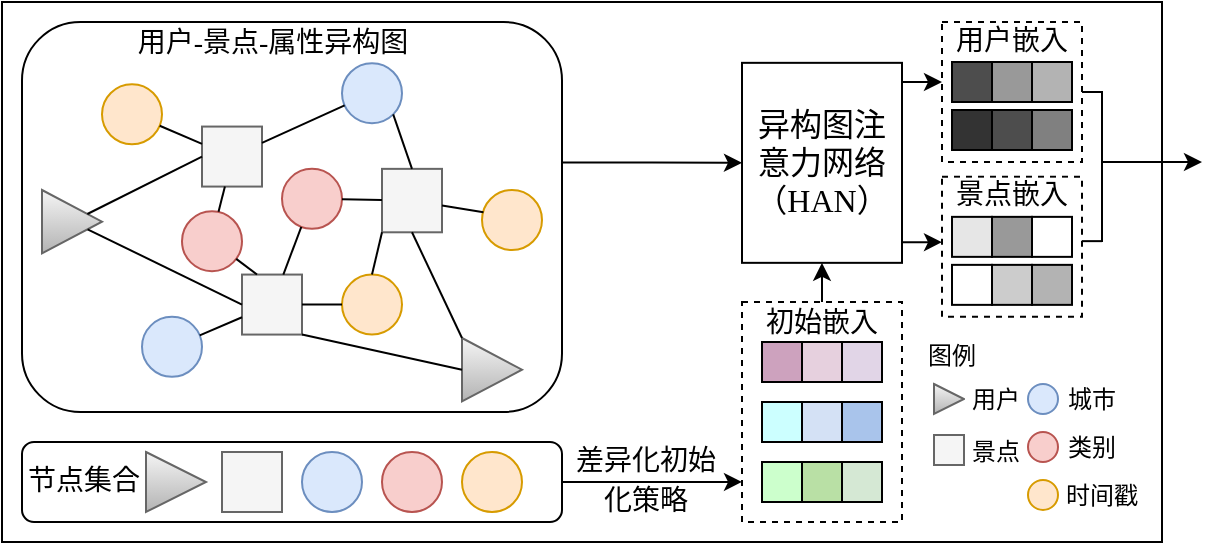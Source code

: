 <mxfile version="26.1.2">
  <diagram name="第 1 页" id="W3BVOUTEY-KTllS0l63H">
    <mxGraphModel dx="1195" dy="615" grid="1" gridSize="10" guides="1" tooltips="1" connect="1" arrows="1" fold="1" page="1" pageScale="1" pageWidth="827" pageHeight="1169" math="0" shadow="0">
      <root>
        <mxCell id="0" />
        <mxCell id="1" parent="0" />
        <mxCell id="PugjqOxifg0IGrEvEy98-204" value="" style="rounded=0;whiteSpace=wrap;html=1;" vertex="1" parent="1">
          <mxGeometry x="30" y="240" width="580" height="270" as="geometry" />
        </mxCell>
        <mxCell id="PugjqOxifg0IGrEvEy98-112" value="&lt;font face=&quot;宋体&quot; style=&quot;font-size: 14px;&quot;&gt;差异化初始化策略&lt;/font&gt;" style="rounded=0;whiteSpace=wrap;html=1;strokeColor=#FFFFFF;fontSize=16;" vertex="1" parent="1">
          <mxGeometry x="312" y="460" width="80" height="36" as="geometry" />
        </mxCell>
        <mxCell id="PugjqOxifg0IGrEvEy98-85" value="" style="rounded=1;whiteSpace=wrap;html=1;" vertex="1" parent="1">
          <mxGeometry x="40" y="460" width="270" height="40" as="geometry" />
        </mxCell>
        <mxCell id="PugjqOxifg0IGrEvEy98-183" style="edgeStyle=orthogonalEdgeStyle;rounded=0;orthogonalLoop=1;jettySize=auto;html=1;exitX=0.993;exitY=0.897;exitDx=0;exitDy=0;exitPerimeter=0;entryX=0;entryY=0.465;entryDx=0;entryDy=0;entryPerimeter=0;" edge="1" parent="1" source="PugjqOxifg0IGrEvEy98-48" target="PugjqOxifg0IGrEvEy98-169">
          <mxGeometry relative="1" as="geometry">
            <mxPoint x="490" y="360" as="targetPoint" />
          </mxGeometry>
        </mxCell>
        <mxCell id="PugjqOxifg0IGrEvEy98-184" style="edgeStyle=orthogonalEdgeStyle;rounded=0;orthogonalLoop=1;jettySize=auto;html=1;exitX=1;exitY=0.096;exitDx=0;exitDy=0;exitPerimeter=0;entryX=0;entryY=0.429;entryDx=0;entryDy=0;entryPerimeter=0;" edge="1" parent="1" source="PugjqOxifg0IGrEvEy98-48" target="PugjqOxifg0IGrEvEy98-165">
          <mxGeometry relative="1" as="geometry">
            <mxPoint x="490" y="280" as="targetPoint" />
          </mxGeometry>
        </mxCell>
        <mxCell id="PugjqOxifg0IGrEvEy98-48" value="" style="rounded=0;whiteSpace=wrap;html=1;fontSize=15;" vertex="1" parent="1">
          <mxGeometry x="400" y="270.42" width="80" height="100" as="geometry" />
        </mxCell>
        <mxCell id="PugjqOxifg0IGrEvEy98-78" value="" style="ellipse;whiteSpace=wrap;html=1;aspect=fixed;fillColor=#ffe6cc;strokeColor=#d79b00;" vertex="1" parent="1">
          <mxGeometry x="260" y="465" width="30" height="30" as="geometry" />
        </mxCell>
        <mxCell id="PugjqOxifg0IGrEvEy98-79" value="&lt;span style=&quot;color: rgba(0, 0, 0, 0); font-family: monospace; font-size: 0px; text-align: start; text-wrap: nowrap;&quot;&gt;%3CmxGraphModel%3E%3Croot%3E%3CmxCell%20id%3D%220%22%2F%3E%3CmxCell%20id%3D%221%22%20parent%3D%220%22%2F%3E%3CmxCell%20id%3D%222%22%20value%3D%22%22%20style%3D%22ellipse%3BwhiteSpace%3Dwrap%3Bhtml%3D1%3Baspect%3Dfixed%3BfillColor%3D%23ffe6cc%3BstrokeColor%3D%23d79b00%3B%22%20vertex%3D%221%22%20parent%3D%221%22%3E%3CmxGeometry%20x%3D%2280%22%20y%3D%22290%22%20width%3D%2230%22%20height%3D%2230%22%20as%3D%22geometry%22%2F%3E%3C%2FmxCell%3E%3C%2Froot%3E%3C%2FmxGraphModel%3E&lt;/span&gt;" style="triangle;whiteSpace=wrap;html=1;fillColor=#f5f5f5;gradientColor=#b3b3b3;strokeColor=#666666;" vertex="1" parent="1">
          <mxGeometry x="102" y="465" width="30" height="30" as="geometry" />
        </mxCell>
        <mxCell id="PugjqOxifg0IGrEvEy98-80" value="" style="ellipse;whiteSpace=wrap;html=1;aspect=fixed;fillColor=#f8cecc;strokeColor=#b85450;" vertex="1" parent="1">
          <mxGeometry x="220" y="465" width="30" height="30" as="geometry" />
        </mxCell>
        <mxCell id="PugjqOxifg0IGrEvEy98-81" value="" style="ellipse;whiteSpace=wrap;html=1;aspect=fixed;fillColor=#dae8fc;strokeColor=#6c8ebf;" vertex="1" parent="1">
          <mxGeometry x="180" y="465" width="30" height="30" as="geometry" />
        </mxCell>
        <mxCell id="PugjqOxifg0IGrEvEy98-82" value="" style="whiteSpace=wrap;html=1;aspect=fixed;fillColor=#f5f5f5;fontColor=#333333;strokeColor=#666666;" vertex="1" parent="1">
          <mxGeometry x="140" y="465" width="30" height="30" as="geometry" />
        </mxCell>
        <mxCell id="PugjqOxifg0IGrEvEy98-111" style="edgeStyle=orthogonalEdgeStyle;rounded=0;orthogonalLoop=1;jettySize=auto;html=1;exitX=1;exitY=0.5;exitDx=0;exitDy=0;entryX=0;entryY=0.818;entryDx=0;entryDy=0;entryPerimeter=0;" edge="1" parent="1" source="PugjqOxifg0IGrEvEy98-85" target="PugjqOxifg0IGrEvEy98-88">
          <mxGeometry relative="1" as="geometry">
            <mxPoint x="360" y="500" as="targetPoint" />
          </mxGeometry>
        </mxCell>
        <mxCell id="PugjqOxifg0IGrEvEy98-117" style="edgeStyle=orthogonalEdgeStyle;rounded=0;orthogonalLoop=1;jettySize=auto;html=1;entryX=0;entryY=0.5;entryDx=0;entryDy=0;exitX=1.001;exitY=0.36;exitDx=0;exitDy=0;exitPerimeter=0;" edge="1" parent="1" source="PugjqOxifg0IGrEvEy98-45" target="PugjqOxifg0IGrEvEy98-48">
          <mxGeometry relative="1" as="geometry">
            <mxPoint x="390" y="347.5" as="targetPoint" />
          </mxGeometry>
        </mxCell>
        <mxCell id="PugjqOxifg0IGrEvEy98-45" value="" style="rounded=1;whiteSpace=wrap;html=1;" vertex="1" parent="1">
          <mxGeometry x="40" y="250" width="270" height="195" as="geometry" />
        </mxCell>
        <mxCell id="PugjqOxifg0IGrEvEy98-1" value="" style="rounded=0;whiteSpace=wrap;html=1;fillColor=#f5f5f5;fontColor=#333333;strokeColor=#666666;" vertex="1" parent="1">
          <mxGeometry x="220" y="323.429" width="30" height="31.714" as="geometry" />
        </mxCell>
        <mxCell id="PugjqOxifg0IGrEvEy98-2" value="&lt;span style=&quot;color: rgba(0, 0, 0, 0); font-family: monospace; font-size: 0px; text-align: start; text-wrap: nowrap;&quot;&gt;%3CmxGraphModel%3E%3Croot%3E%3CmxCell%20id%3D%220%22%2F%3E%3CmxCell%20id%3D%221%22%20parent%3D%220%22%2F%3E%3CmxCell%20id%3D%222%22%20value%3D%22%22%20style%3D%22ellipse%3BwhiteSpace%3Dwrap%3Bhtml%3D1%3Baspect%3Dfixed%3BfillColor%3D%23ffe6cc%3BstrokeColor%3D%23d79b00%3B%22%20vertex%3D%221%22%20parent%3D%221%22%3E%3CmxGeometry%20x%3D%2280%22%20y%3D%22290%22%20width%3D%2230%22%20height%3D%2230%22%20as%3D%22geometry%22%2F%3E%3C%2FmxCell%3E%3C%2Froot%3E%3C%2FmxGraphModel%3E&lt;/span&gt;" style="triangle;whiteSpace=wrap;html=1;fillColor=#f5f5f5;gradientColor=#b3b3b3;strokeColor=#666666;" vertex="1" parent="1">
          <mxGeometry x="50" y="334" width="30" height="31.714" as="geometry" />
        </mxCell>
        <mxCell id="PugjqOxifg0IGrEvEy98-3" value="" style="triangle;whiteSpace=wrap;html=1;fillColor=#f5f5f5;gradientColor=#b3b3b3;strokeColor=#666666;" vertex="1" parent="1">
          <mxGeometry x="260" y="408" width="30" height="31.714" as="geometry" />
        </mxCell>
        <mxCell id="PugjqOxifg0IGrEvEy98-4" value="" style="whiteSpace=wrap;html=1;aspect=fixed;fillColor=#f5f5f5;fontColor=#333333;strokeColor=#666666;" vertex="1" parent="1">
          <mxGeometry x="130" y="302.286" width="30" height="30" as="geometry" />
        </mxCell>
        <mxCell id="PugjqOxifg0IGrEvEy98-6" value="" style="ellipse;whiteSpace=wrap;html=1;aspect=fixed;fillColor=#f8cecc;strokeColor=#b85450;" vertex="1" parent="1">
          <mxGeometry x="120" y="344.571" width="30" height="30" as="geometry" />
        </mxCell>
        <mxCell id="PugjqOxifg0IGrEvEy98-7" value="" style="ellipse;whiteSpace=wrap;html=1;aspect=fixed;fillColor=#f8cecc;strokeColor=#b85450;" vertex="1" parent="1">
          <mxGeometry x="170" y="323.429" width="30" height="30" as="geometry" />
        </mxCell>
        <mxCell id="PugjqOxifg0IGrEvEy98-8" value="" style="ellipse;whiteSpace=wrap;html=1;aspect=fixed;fillColor=#ffe6cc;strokeColor=#d79b00;" vertex="1" parent="1">
          <mxGeometry x="80" y="281.143" width="30" height="30" as="geometry" />
        </mxCell>
        <mxCell id="PugjqOxifg0IGrEvEy98-10" value="" style="ellipse;whiteSpace=wrap;html=1;aspect=fixed;fillColor=#ffe6cc;strokeColor=#d79b00;" vertex="1" parent="1">
          <mxGeometry x="270" y="334" width="30" height="30" as="geometry" />
        </mxCell>
        <mxCell id="PugjqOxifg0IGrEvEy98-11" value="" style="ellipse;whiteSpace=wrap;html=1;aspect=fixed;fillColor=#ffe6cc;strokeColor=#d79b00;" vertex="1" parent="1">
          <mxGeometry x="200" y="376.286" width="30" height="30" as="geometry" />
        </mxCell>
        <mxCell id="PugjqOxifg0IGrEvEy98-13" value="" style="ellipse;whiteSpace=wrap;html=1;aspect=fixed;fillColor=#dae8fc;strokeColor=#6c8ebf;" vertex="1" parent="1">
          <mxGeometry x="200" y="270.571" width="30" height="30" as="geometry" />
        </mxCell>
        <mxCell id="PugjqOxifg0IGrEvEy98-17" value="" style="whiteSpace=wrap;html=1;aspect=fixed;fillColor=#f5f5f5;fontColor=#333333;strokeColor=#666666;" vertex="1" parent="1">
          <mxGeometry x="150" y="376.286" width="30" height="30" as="geometry" />
        </mxCell>
        <mxCell id="PugjqOxifg0IGrEvEy98-22" value="" style="ellipse;whiteSpace=wrap;html=1;aspect=fixed;fillColor=#dae8fc;strokeColor=#6c8ebf;" vertex="1" parent="1">
          <mxGeometry x="100" y="397.429" width="30" height="30" as="geometry" />
        </mxCell>
        <mxCell id="PugjqOxifg0IGrEvEy98-25" value="" style="endArrow=none;html=1;rounded=0;" edge="1" parent="1" source="PugjqOxifg0IGrEvEy98-4" target="PugjqOxifg0IGrEvEy98-13">
          <mxGeometry width="50" height="50" relative="1" as="geometry">
            <mxPoint x="350" y="408" as="sourcePoint" />
            <mxPoint x="400" y="355.143" as="targetPoint" />
          </mxGeometry>
        </mxCell>
        <mxCell id="PugjqOxifg0IGrEvEy98-26" value="" style="endArrow=none;html=1;rounded=0;" edge="1" parent="1" source="PugjqOxifg0IGrEvEy98-8" target="PugjqOxifg0IGrEvEy98-4">
          <mxGeometry width="50" height="50" relative="1" as="geometry">
            <mxPoint x="-10" y="386.857" as="sourcePoint" />
            <mxPoint x="40" y="334" as="targetPoint" />
          </mxGeometry>
        </mxCell>
        <mxCell id="PugjqOxifg0IGrEvEy98-30" value="" style="endArrow=none;html=1;rounded=0;entryX=0;entryY=0.5;entryDx=0;entryDy=0;" edge="1" parent="1" source="PugjqOxifg0IGrEvEy98-2" target="PugjqOxifg0IGrEvEy98-4">
          <mxGeometry width="50" height="50" relative="1" as="geometry">
            <mxPoint x="350" y="408" as="sourcePoint" />
            <mxPoint x="400" y="355.143" as="targetPoint" />
          </mxGeometry>
        </mxCell>
        <mxCell id="PugjqOxifg0IGrEvEy98-31" value="" style="endArrow=none;html=1;rounded=0;entryX=0.5;entryY=1;entryDx=0;entryDy=0;" edge="1" parent="1" target="PugjqOxifg0IGrEvEy98-1">
          <mxGeometry width="50" height="50" relative="1" as="geometry">
            <mxPoint x="260" y="408" as="sourcePoint" />
            <mxPoint x="225" y="482.751" as="targetPoint" />
          </mxGeometry>
        </mxCell>
        <mxCell id="PugjqOxifg0IGrEvEy98-32" value="" style="endArrow=none;html=1;rounded=0;entryX=0;entryY=0.5;entryDx=0;entryDy=0;" edge="1" parent="1" source="PugjqOxifg0IGrEvEy98-2" target="PugjqOxifg0IGrEvEy98-17">
          <mxGeometry width="50" height="50" relative="1" as="geometry">
            <mxPoint x="350" y="408" as="sourcePoint" />
            <mxPoint x="400" y="355.143" as="targetPoint" />
          </mxGeometry>
        </mxCell>
        <mxCell id="PugjqOxifg0IGrEvEy98-34" value="" style="endArrow=none;html=1;rounded=0;exitX=1;exitY=1;exitDx=0;exitDy=0;entryX=0;entryY=0.5;entryDx=0;entryDy=0;" edge="1" parent="1" source="PugjqOxifg0IGrEvEy98-17" target="PugjqOxifg0IGrEvEy98-3">
          <mxGeometry width="50" height="50" relative="1" as="geometry">
            <mxPoint x="310" y="408" as="sourcePoint" />
            <mxPoint x="360" y="355.143" as="targetPoint" />
          </mxGeometry>
        </mxCell>
        <mxCell id="PugjqOxifg0IGrEvEy98-35" value="" style="endArrow=none;html=1;rounded=0;exitX=1;exitY=1;exitDx=0;exitDy=0;entryX=0.5;entryY=0;entryDx=0;entryDy=0;" edge="1" parent="1" source="PugjqOxifg0IGrEvEy98-13" target="PugjqOxifg0IGrEvEy98-1">
          <mxGeometry width="50" height="50" relative="1" as="geometry">
            <mxPoint x="310" y="408" as="sourcePoint" />
            <mxPoint x="360" y="355.143" as="targetPoint" />
          </mxGeometry>
        </mxCell>
        <mxCell id="PugjqOxifg0IGrEvEy98-36" value="" style="endArrow=none;html=1;rounded=0;" edge="1" parent="1" source="PugjqOxifg0IGrEvEy98-22" target="PugjqOxifg0IGrEvEy98-17">
          <mxGeometry width="50" height="50" relative="1" as="geometry">
            <mxPoint x="310" y="408" as="sourcePoint" />
            <mxPoint x="360" y="355.143" as="targetPoint" />
          </mxGeometry>
        </mxCell>
        <mxCell id="PugjqOxifg0IGrEvEy98-38" value="" style="endArrow=none;html=1;rounded=0;entryX=0.024;entryY=0.371;entryDx=0;entryDy=0;entryPerimeter=0;" edge="1" parent="1" source="PugjqOxifg0IGrEvEy98-1" target="PugjqOxifg0IGrEvEy98-10">
          <mxGeometry width="50" height="50" relative="1" as="geometry">
            <mxPoint x="310" y="408" as="sourcePoint" />
            <mxPoint x="360" y="355.143" as="targetPoint" />
          </mxGeometry>
        </mxCell>
        <mxCell id="PugjqOxifg0IGrEvEy98-39" value="" style="endArrow=none;html=1;rounded=0;entryX=0;entryY=1;entryDx=0;entryDy=0;exitX=0.5;exitY=0;exitDx=0;exitDy=0;" edge="1" parent="1" source="PugjqOxifg0IGrEvEy98-11" target="PugjqOxifg0IGrEvEy98-1">
          <mxGeometry width="50" height="50" relative="1" as="geometry">
            <mxPoint x="130" y="503.143" as="sourcePoint" />
            <mxPoint x="180" y="450.286" as="targetPoint" />
          </mxGeometry>
        </mxCell>
        <mxCell id="PugjqOxifg0IGrEvEy98-40" value="" style="endArrow=none;html=1;rounded=0;" edge="1" parent="1" source="PugjqOxifg0IGrEvEy98-17" target="PugjqOxifg0IGrEvEy98-11">
          <mxGeometry width="50" height="50" relative="1" as="geometry">
            <mxPoint x="310" y="408" as="sourcePoint" />
            <mxPoint x="360" y="355.143" as="targetPoint" />
          </mxGeometry>
        </mxCell>
        <mxCell id="PugjqOxifg0IGrEvEy98-41" value="" style="endArrow=none;html=1;rounded=0;" edge="1" parent="1" source="PugjqOxifg0IGrEvEy98-17" target="PugjqOxifg0IGrEvEy98-7">
          <mxGeometry width="50" height="50" relative="1" as="geometry">
            <mxPoint x="310" y="408" as="sourcePoint" />
            <mxPoint x="360" y="355.143" as="targetPoint" />
          </mxGeometry>
        </mxCell>
        <mxCell id="PugjqOxifg0IGrEvEy98-42" value="" style="endArrow=none;html=1;rounded=0;entryX=0.25;entryY=0;entryDx=0;entryDy=0;" edge="1" parent="1" source="PugjqOxifg0IGrEvEy98-6" target="PugjqOxifg0IGrEvEy98-17">
          <mxGeometry width="50" height="50" relative="1" as="geometry">
            <mxPoint x="150" y="492.571" as="sourcePoint" />
            <mxPoint x="200" y="439.714" as="targetPoint" />
          </mxGeometry>
        </mxCell>
        <mxCell id="PugjqOxifg0IGrEvEy98-43" value="" style="endArrow=none;html=1;rounded=0;" edge="1" parent="1" source="PugjqOxifg0IGrEvEy98-6" target="PugjqOxifg0IGrEvEy98-4">
          <mxGeometry width="50" height="50" relative="1" as="geometry">
            <mxPoint x="30" y="524.286" as="sourcePoint" />
            <mxPoint x="80" y="471.429" as="targetPoint" />
          </mxGeometry>
        </mxCell>
        <mxCell id="PugjqOxifg0IGrEvEy98-44" value="" style="endArrow=none;html=1;rounded=0;" edge="1" parent="1" source="PugjqOxifg0IGrEvEy98-7" target="PugjqOxifg0IGrEvEy98-1">
          <mxGeometry width="50" height="50" relative="1" as="geometry">
            <mxPoint x="140" y="577.143" as="sourcePoint" />
            <mxPoint x="190" y="524.286" as="targetPoint" />
          </mxGeometry>
        </mxCell>
        <mxCell id="PugjqOxifg0IGrEvEy98-115" value="&lt;font face=&quot;宋体&quot; style=&quot;font-size: 14px;&quot;&gt;用户-景点-属性异构图&lt;/font&gt;" style="rounded=0;whiteSpace=wrap;html=1;strokeColor=#FFFFFF;fontSize=16;" vertex="1" parent="1">
          <mxGeometry x="87.5" y="252" width="155" height="14.57" as="geometry" />
        </mxCell>
        <mxCell id="PugjqOxifg0IGrEvEy98-116" style="edgeStyle=orthogonalEdgeStyle;rounded=0;orthogonalLoop=1;jettySize=auto;html=1;exitX=0.5;exitY=0;exitDx=0;exitDy=0;entryX=0.5;entryY=1;entryDx=0;entryDy=0;" edge="1" parent="1" source="PugjqOxifg0IGrEvEy98-88" target="PugjqOxifg0IGrEvEy98-48">
          <mxGeometry relative="1" as="geometry" />
        </mxCell>
        <mxCell id="PugjqOxifg0IGrEvEy98-118" value="&lt;font face=&quot;宋体&quot;&gt;异构图注意力网络（HAN）&lt;/font&gt;" style="rounded=0;whiteSpace=wrap;html=1;strokeColor=#FFFFFF;fontSize=16;" vertex="1" parent="1">
          <mxGeometry x="407" y="296.28" width="66" height="48.29" as="geometry" />
        </mxCell>
        <mxCell id="PugjqOxifg0IGrEvEy98-119" value="&lt;font face=&quot;宋体&quot; style=&quot;font-size: 14px;&quot;&gt;节点集合&lt;/font&gt;" style="rounded=0;whiteSpace=wrap;html=1;strokeColor=#FFFFFF;fontSize=16;" vertex="1" parent="1">
          <mxGeometry x="41" y="470" width="60" height="16" as="geometry" />
        </mxCell>
        <mxCell id="PugjqOxifg0IGrEvEy98-88" value="" style="rounded=0;whiteSpace=wrap;html=1;glass=0;shadow=0;dashed=1;" vertex="1" parent="1">
          <mxGeometry x="400" y="390" width="80" height="110" as="geometry" />
        </mxCell>
        <mxCell id="PugjqOxifg0IGrEvEy98-109" value="" style="group" vertex="1" connectable="0" parent="1">
          <mxGeometry x="410" y="410" width="60" height="20" as="geometry" />
        </mxCell>
        <mxCell id="PugjqOxifg0IGrEvEy98-89" value="" style="rounded=0;whiteSpace=wrap;html=1;fillColor=#CDA2BE;strokeColor=#000000;" vertex="1" parent="PugjqOxifg0IGrEvEy98-109">
          <mxGeometry width="20" height="20" as="geometry" />
        </mxCell>
        <mxCell id="PugjqOxifg0IGrEvEy98-91" value="" style="rounded=0;whiteSpace=wrap;html=1;strokeColor=#000000;fillColor=#E6D0DE;" vertex="1" parent="PugjqOxifg0IGrEvEy98-109">
          <mxGeometry x="20" width="20" height="20" as="geometry" />
        </mxCell>
        <mxCell id="PugjqOxifg0IGrEvEy98-92" value="" style="rounded=0;whiteSpace=wrap;html=1;fillColor=#E1D5E7;" vertex="1" parent="PugjqOxifg0IGrEvEy98-109">
          <mxGeometry x="40" width="20" height="20" as="geometry" />
        </mxCell>
        <mxCell id="PugjqOxifg0IGrEvEy98-101" value="" style="rounded=0;whiteSpace=wrap;html=1;fillColor=#CCFFFF;strokeColor=#000000;" vertex="1" parent="1">
          <mxGeometry x="410" y="440" width="20" height="20" as="geometry" />
        </mxCell>
        <mxCell id="PugjqOxifg0IGrEvEy98-102" value="" style="rounded=0;whiteSpace=wrap;html=1;strokeColor=#000000;fillColor=#D4E1F5;" vertex="1" parent="1">
          <mxGeometry x="430" y="440" width="20" height="20" as="geometry" />
        </mxCell>
        <mxCell id="PugjqOxifg0IGrEvEy98-103" value="" style="rounded=0;whiteSpace=wrap;html=1;fillColor=#A9C4EB;" vertex="1" parent="1">
          <mxGeometry x="450" y="440" width="20" height="20" as="geometry" />
        </mxCell>
        <mxCell id="PugjqOxifg0IGrEvEy98-113" value="" style="group" vertex="1" connectable="0" parent="1">
          <mxGeometry x="410" y="470" width="60" height="20" as="geometry" />
        </mxCell>
        <mxCell id="PugjqOxifg0IGrEvEy98-96" value="" style="rounded=0;whiteSpace=wrap;html=1;fillColor=#CCFFCC;strokeColor=#000000;" vertex="1" parent="PugjqOxifg0IGrEvEy98-113">
          <mxGeometry width="20" height="20" as="geometry" />
        </mxCell>
        <mxCell id="PugjqOxifg0IGrEvEy98-97" value="" style="rounded=0;whiteSpace=wrap;html=1;strokeColor=#000000;fillColor=#B9E0A5;" vertex="1" parent="PugjqOxifg0IGrEvEy98-113">
          <mxGeometry x="20" width="20" height="20" as="geometry" />
        </mxCell>
        <mxCell id="PugjqOxifg0IGrEvEy98-98" value="" style="rounded=0;whiteSpace=wrap;html=1;fillColor=#D5E8D4;" vertex="1" parent="PugjqOxifg0IGrEvEy98-113">
          <mxGeometry x="40" width="20" height="20" as="geometry" />
        </mxCell>
        <mxCell id="PugjqOxifg0IGrEvEy98-121" value="&lt;font face=&quot;宋体&quot; style=&quot;font-size: 14px;&quot;&gt;初始嵌入&lt;/font&gt;" style="rounded=0;whiteSpace=wrap;html=1;strokeColor=#FFFFFF;fontSize=16;" vertex="1" parent="1">
          <mxGeometry x="410" y="392.29" width="60" height="14" as="geometry" />
        </mxCell>
        <mxCell id="PugjqOxifg0IGrEvEy98-154" value="&lt;font face=&quot;宋体&quot; style=&quot;font-size: 12px;&quot;&gt;图例&lt;/font&gt;" style="rounded=0;whiteSpace=wrap;html=1;strokeColor=#FFFFFF;fontSize=16;" vertex="1" parent="1">
          <mxGeometry x="490" y="408.0" width="30" height="14" as="geometry" />
        </mxCell>
        <mxCell id="PugjqOxifg0IGrEvEy98-155" value="&lt;span style=&quot;color: rgba(0, 0, 0, 0); font-family: monospace; font-size: 0px; text-align: start; text-wrap: nowrap;&quot;&gt;%3CmxGraphModel%3E%3Croot%3E%3CmxCell%20id%3D%220%22%2F%3E%3CmxCell%20id%3D%221%22%20parent%3D%220%22%2F%3E%3CmxCell%20id%3D%222%22%20value%3D%22%22%20style%3D%22ellipse%3BwhiteSpace%3Dwrap%3Bhtml%3D1%3Baspect%3Dfixed%3BfillColor%3D%23ffe6cc%3BstrokeColor%3D%23d79b00%3B%22%20vertex%3D%221%22%20parent%3D%221%22%3E%3CmxGeometry%20x%3D%2280%22%20y%3D%22290%22%20width%3D%2230%22%20height%3D%2230%22%20as%3D%22geometry%22%2F%3E%3C%2FmxCell%3E%3C%2Froot%3E%3C%2FmxGraphModel%3E&lt;/span&gt;" style="triangle;whiteSpace=wrap;html=1;fillColor=#f5f5f5;gradientColor=#b3b3b3;strokeColor=#666666;" vertex="1" parent="1">
          <mxGeometry x="496" y="431" width="15" height="15" as="geometry" />
        </mxCell>
        <mxCell id="PugjqOxifg0IGrEvEy98-156" value="" style="whiteSpace=wrap;html=1;aspect=fixed;fillColor=#f5f5f5;fontColor=#333333;strokeColor=#666666;" vertex="1" parent="1">
          <mxGeometry x="496" y="456.5" width="15" height="15" as="geometry" />
        </mxCell>
        <mxCell id="PugjqOxifg0IGrEvEy98-157" value="" style="ellipse;whiteSpace=wrap;html=1;aspect=fixed;fillColor=#dae8fc;strokeColor=#6c8ebf;" vertex="1" parent="1">
          <mxGeometry x="543" y="431" width="15" height="15" as="geometry" />
        </mxCell>
        <mxCell id="PugjqOxifg0IGrEvEy98-158" value="" style="ellipse;whiteSpace=wrap;html=1;aspect=fixed;fillColor=#f8cecc;strokeColor=#b85450;" vertex="1" parent="1">
          <mxGeometry x="543" y="455" width="15" height="15" as="geometry" />
        </mxCell>
        <mxCell id="PugjqOxifg0IGrEvEy98-159" value="" style="ellipse;whiteSpace=wrap;html=1;aspect=fixed;fillColor=#ffe6cc;strokeColor=#d79b00;" vertex="1" parent="1">
          <mxGeometry x="543" y="479" width="15" height="15" as="geometry" />
        </mxCell>
        <mxCell id="PugjqOxifg0IGrEvEy98-181" value="" style="group" vertex="1" connectable="0" parent="1">
          <mxGeometry x="500" y="327.43" width="70" height="70" as="geometry" />
        </mxCell>
        <mxCell id="PugjqOxifg0IGrEvEy98-169" value="" style="rounded=0;whiteSpace=wrap;html=1;dashed=1;" vertex="1" parent="PugjqOxifg0IGrEvEy98-181">
          <mxGeometry width="70" height="70" as="geometry" />
        </mxCell>
        <mxCell id="PugjqOxifg0IGrEvEy98-170" value="&lt;font face=&quot;宋体&quot; style=&quot;font-size: 14px;&quot;&gt;景点嵌入&lt;/font&gt;" style="rounded=0;whiteSpace=wrap;html=1;strokeColor=#FFFFFF;fontSize=16;" vertex="1" parent="PugjqOxifg0IGrEvEy98-181">
          <mxGeometry x="5" y="1" width="60" height="14" as="geometry" />
        </mxCell>
        <mxCell id="PugjqOxifg0IGrEvEy98-171" value="" style="group" vertex="1" connectable="0" parent="PugjqOxifg0IGrEvEy98-181">
          <mxGeometry x="5" y="20" width="60" height="20" as="geometry" />
        </mxCell>
        <mxCell id="PugjqOxifg0IGrEvEy98-172" value="" style="rounded=0;whiteSpace=wrap;html=1;fillColor=#E6E6E6;strokeColor=#000000;container=0;" vertex="1" parent="PugjqOxifg0IGrEvEy98-171">
          <mxGeometry width="20" height="20" as="geometry" />
        </mxCell>
        <mxCell id="PugjqOxifg0IGrEvEy98-173" value="" style="rounded=0;whiteSpace=wrap;html=1;strokeColor=#000000;fillColor=#999999;container=0;" vertex="1" parent="PugjqOxifg0IGrEvEy98-171">
          <mxGeometry x="20" width="20" height="20" as="geometry" />
        </mxCell>
        <mxCell id="PugjqOxifg0IGrEvEy98-174" value="" style="rounded=0;whiteSpace=wrap;html=1;fillColor=#FFFFFF;container=0;" vertex="1" parent="PugjqOxifg0IGrEvEy98-171">
          <mxGeometry x="40" width="20" height="20" as="geometry" />
        </mxCell>
        <mxCell id="PugjqOxifg0IGrEvEy98-175" value="" style="group" vertex="1" connectable="0" parent="PugjqOxifg0IGrEvEy98-181">
          <mxGeometry x="5" y="44" width="60" height="20" as="geometry" />
        </mxCell>
        <mxCell id="PugjqOxifg0IGrEvEy98-176" value="" style="rounded=0;whiteSpace=wrap;html=1;fillColor=#FFFFFF;strokeColor=#000000;" vertex="1" parent="PugjqOxifg0IGrEvEy98-175">
          <mxGeometry width="20" height="20" as="geometry" />
        </mxCell>
        <mxCell id="PugjqOxifg0IGrEvEy98-177" value="" style="rounded=0;whiteSpace=wrap;html=1;strokeColor=#000000;fillColor=#CCCCCC;" vertex="1" parent="PugjqOxifg0IGrEvEy98-175">
          <mxGeometry x="20" width="20" height="20" as="geometry" />
        </mxCell>
        <mxCell id="PugjqOxifg0IGrEvEy98-178" value="" style="rounded=0;whiteSpace=wrap;html=1;fillColor=#B3B3B3;" vertex="1" parent="PugjqOxifg0IGrEvEy98-175">
          <mxGeometry x="40" width="20" height="20" as="geometry" />
        </mxCell>
        <mxCell id="PugjqOxifg0IGrEvEy98-190" value="&lt;font face=&quot;宋体&quot; style=&quot;font-size: 12px;&quot;&gt;用户&lt;/font&gt;" style="rounded=0;whiteSpace=wrap;html=1;strokeColor=#FFFFFF;fontSize=16;" vertex="1" parent="1">
          <mxGeometry x="512" y="430" width="30" height="14" as="geometry" />
        </mxCell>
        <mxCell id="PugjqOxifg0IGrEvEy98-191" value="&lt;font face=&quot;宋体&quot; style=&quot;font-size: 12px;&quot;&gt;景点&lt;/font&gt;" style="rounded=0;whiteSpace=wrap;html=1;strokeColor=#FFFFFF;fontSize=16;" vertex="1" parent="1">
          <mxGeometry x="512" y="455.5" width="30" height="14" as="geometry" />
        </mxCell>
        <mxCell id="PugjqOxifg0IGrEvEy98-192" value="&lt;font face=&quot;宋体&quot; style=&quot;font-size: 12px;&quot;&gt;城市&lt;/font&gt;" style="rounded=0;whiteSpace=wrap;html=1;strokeColor=#FFFFFF;fontSize=16;" vertex="1" parent="1">
          <mxGeometry x="560" y="430" width="30" height="14" as="geometry" />
        </mxCell>
        <mxCell id="PugjqOxifg0IGrEvEy98-194" value="&lt;font face=&quot;宋体&quot; style=&quot;font-size: 12px;&quot;&gt;类别&lt;/font&gt;" style="rounded=0;whiteSpace=wrap;html=1;strokeColor=#FFFFFF;fontSize=16;" vertex="1" parent="1">
          <mxGeometry x="560" y="454" width="30" height="14" as="geometry" />
        </mxCell>
        <mxCell id="PugjqOxifg0IGrEvEy98-195" value="&lt;font face=&quot;宋体&quot; style=&quot;font-size: 12px;&quot;&gt;时间戳&lt;/font&gt;" style="rounded=0;whiteSpace=wrap;html=1;strokeColor=#FFFFFF;fontSize=16;" vertex="1" parent="1">
          <mxGeometry x="560" y="478" width="40" height="14" as="geometry" />
        </mxCell>
        <mxCell id="PugjqOxifg0IGrEvEy98-200" value="" style="line;strokeWidth=1;html=1;" vertex="1" parent="1">
          <mxGeometry x="570" y="354.57" width="10" height="10" as="geometry" />
        </mxCell>
        <mxCell id="PugjqOxifg0IGrEvEy98-202" value="" style="line;strokeWidth=1;direction=south;html=1;" vertex="1" parent="1">
          <mxGeometry x="575" y="319.93" width="10" height="40.07" as="geometry" />
        </mxCell>
        <mxCell id="PugjqOxifg0IGrEvEy98-186" style="edgeStyle=orthogonalEdgeStyle;rounded=0;orthogonalLoop=1;jettySize=auto;html=1;exitX=1;exitY=0.5;exitDx=0;exitDy=0;endArrow=classic;startFill=0;endFill=1;" edge="1" parent="1" source="PugjqOxifg0IGrEvEy98-165">
          <mxGeometry relative="1" as="geometry">
            <mxPoint x="630" y="320" as="targetPoint" />
            <Array as="points">
              <mxPoint x="580" y="285" />
              <mxPoint x="580" y="320" />
            </Array>
          </mxGeometry>
        </mxCell>
        <mxCell id="PugjqOxifg0IGrEvEy98-165" value="" style="rounded=0;whiteSpace=wrap;html=1;dashed=1;" vertex="1" parent="1">
          <mxGeometry x="500" y="250" width="70" height="70" as="geometry" />
        </mxCell>
        <mxCell id="PugjqOxifg0IGrEvEy98-150" value="&lt;font face=&quot;宋体&quot; style=&quot;font-size: 14px;&quot;&gt;用户嵌入&lt;/font&gt;" style="rounded=0;whiteSpace=wrap;html=1;strokeColor=#FFFFFF;fontSize=16;" vertex="1" parent="1">
          <mxGeometry x="505" y="251" width="60" height="14" as="geometry" />
        </mxCell>
        <mxCell id="PugjqOxifg0IGrEvEy98-166" value="" style="group" vertex="1" connectable="0" parent="1">
          <mxGeometry x="505" y="270" width="60" height="20" as="geometry" />
        </mxCell>
        <mxCell id="PugjqOxifg0IGrEvEy98-127" value="" style="rounded=0;whiteSpace=wrap;html=1;fillColor=#4D4D4D;strokeColor=#000000;container=0;" vertex="1" parent="PugjqOxifg0IGrEvEy98-166">
          <mxGeometry width="20" height="20" as="geometry" />
        </mxCell>
        <mxCell id="PugjqOxifg0IGrEvEy98-128" value="" style="rounded=0;whiteSpace=wrap;html=1;strokeColor=#000000;fillColor=#999999;container=0;" vertex="1" parent="PugjqOxifg0IGrEvEy98-166">
          <mxGeometry x="20" width="20" height="20" as="geometry" />
        </mxCell>
        <mxCell id="PugjqOxifg0IGrEvEy98-129" value="" style="rounded=0;whiteSpace=wrap;html=1;fillColor=#B3B3B3;container=0;" vertex="1" parent="PugjqOxifg0IGrEvEy98-166">
          <mxGeometry x="40" width="20" height="20" as="geometry" />
        </mxCell>
        <mxCell id="PugjqOxifg0IGrEvEy98-130" value="" style="group" vertex="1" connectable="0" parent="1">
          <mxGeometry x="505" y="294" width="60" height="20" as="geometry" />
        </mxCell>
        <mxCell id="PugjqOxifg0IGrEvEy98-131" value="" style="rounded=0;whiteSpace=wrap;html=1;fillColor=#333333;strokeColor=#000000;" vertex="1" parent="PugjqOxifg0IGrEvEy98-130">
          <mxGeometry width="20" height="20" as="geometry" />
        </mxCell>
        <mxCell id="PugjqOxifg0IGrEvEy98-132" value="" style="rounded=0;whiteSpace=wrap;html=1;strokeColor=#000000;fillColor=#4D4D4D;" vertex="1" parent="PugjqOxifg0IGrEvEy98-130">
          <mxGeometry x="20" width="20" height="20" as="geometry" />
        </mxCell>
        <mxCell id="PugjqOxifg0IGrEvEy98-133" value="" style="rounded=0;whiteSpace=wrap;html=1;fillColor=#808080;" vertex="1" parent="PugjqOxifg0IGrEvEy98-130">
          <mxGeometry x="40" width="20" height="20" as="geometry" />
        </mxCell>
      </root>
    </mxGraphModel>
  </diagram>
</mxfile>
